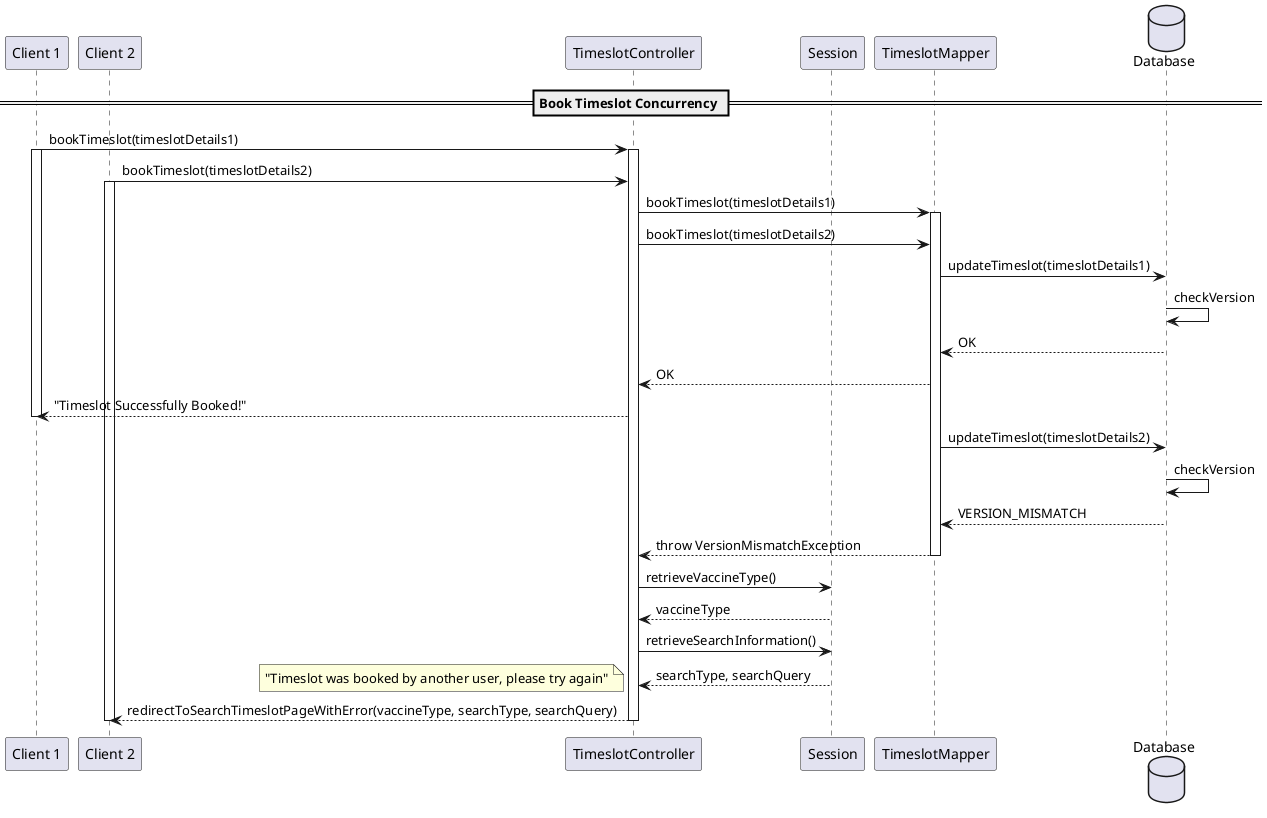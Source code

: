 @startuml
'https://plantuml.com/sequence-diagram

participant "Client 1" as C1
participant "Client 2" as C2
participant "TimeslotController" as TC
participant "Session" as S
participant "TimeslotMapper" as TM
database "Database" as DB

== Book Timeslot Concurrency ==
C1 -> TC: bookTimeslot(timeslotDetails1)
activate C1
activate TC
C2 -> TC: bookTimeslot(timeslotDetails2)
activate C2
TC -> TM: bookTimeslot(timeslotDetails1)
activate TM
TC -> TM: bookTimeslot(timeslotDetails2)
TM -> DB: updateTimeslot(timeslotDetails1)
DB -> DB: checkVersion
DB --> TM: OK
TM --> TC: OK
TC --> C1: "Timeslot Successfully Booked!"
deactivate C1
TM -> DB: updateTimeslot(timeslotDetails2)
DB -> DB: checkVersion
DB --> TM: VERSION_MISMATCH
TM --> TC: throw VersionMismatchException
deactivate TM
TC -> S: retrieveVaccineType()
S --> TC: vaccineType
TC -> S: retrieveSearchInformation()
S --> TC: searchType, searchQuery
Note left: "Timeslot was booked by another user, please try again"
TC --> C2: redirectToSearchTimeslotPageWithError(vaccineType, searchType, searchQuery)
deactivate TC
deactivate C2
@enduml